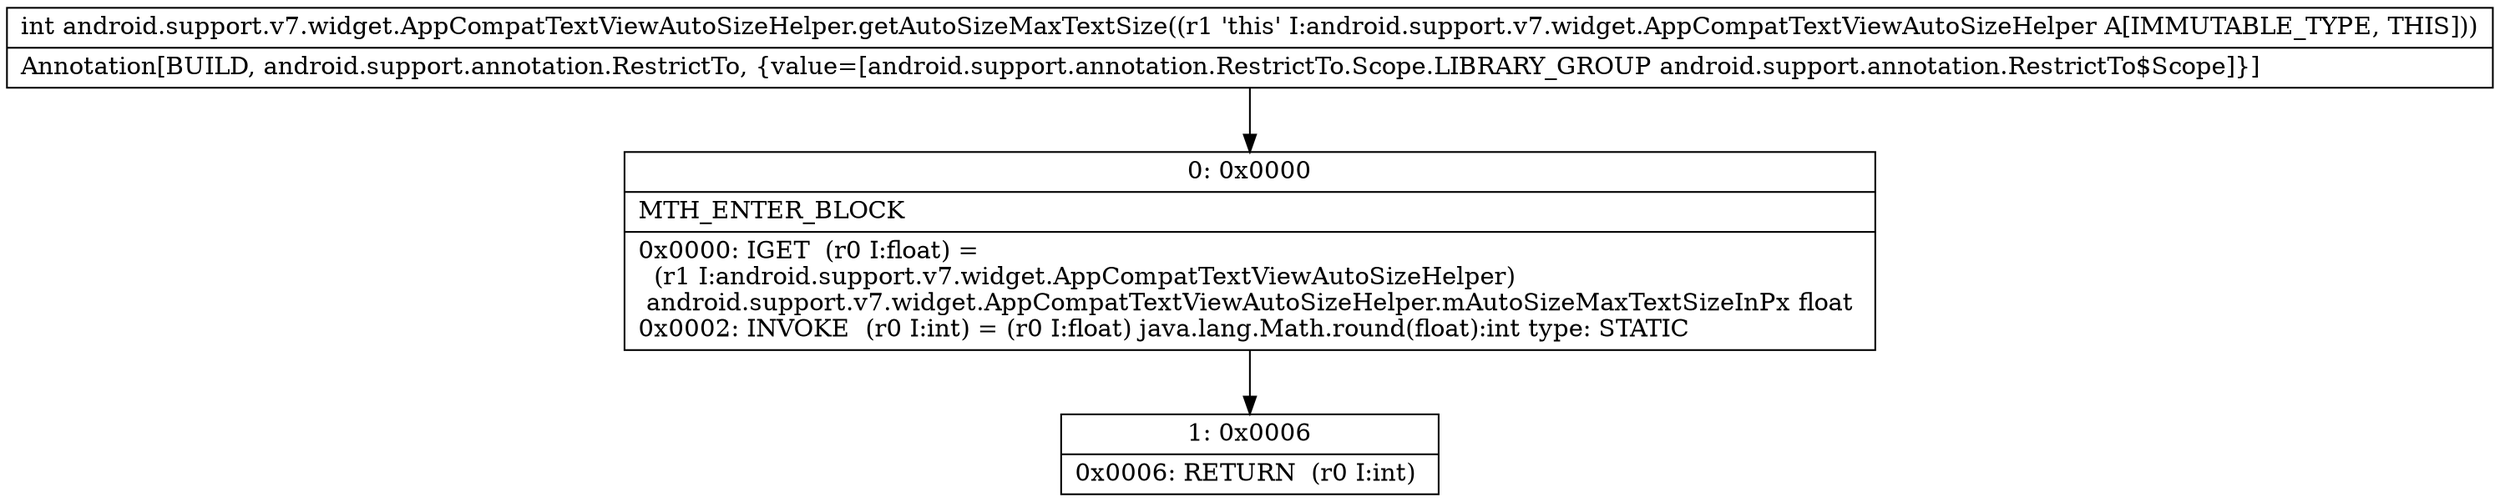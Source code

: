 digraph "CFG forandroid.support.v7.widget.AppCompatTextViewAutoSizeHelper.getAutoSizeMaxTextSize()I" {
Node_0 [shape=record,label="{0\:\ 0x0000|MTH_ENTER_BLOCK\l|0x0000: IGET  (r0 I:float) = \l  (r1 I:android.support.v7.widget.AppCompatTextViewAutoSizeHelper)\l android.support.v7.widget.AppCompatTextViewAutoSizeHelper.mAutoSizeMaxTextSizeInPx float \l0x0002: INVOKE  (r0 I:int) = (r0 I:float) java.lang.Math.round(float):int type: STATIC \l}"];
Node_1 [shape=record,label="{1\:\ 0x0006|0x0006: RETURN  (r0 I:int) \l}"];
MethodNode[shape=record,label="{int android.support.v7.widget.AppCompatTextViewAutoSizeHelper.getAutoSizeMaxTextSize((r1 'this' I:android.support.v7.widget.AppCompatTextViewAutoSizeHelper A[IMMUTABLE_TYPE, THIS]))  | Annotation[BUILD, android.support.annotation.RestrictTo, \{value=[android.support.annotation.RestrictTo.Scope.LIBRARY_GROUP android.support.annotation.RestrictTo$Scope]\}]\l}"];
MethodNode -> Node_0;
Node_0 -> Node_1;
}

